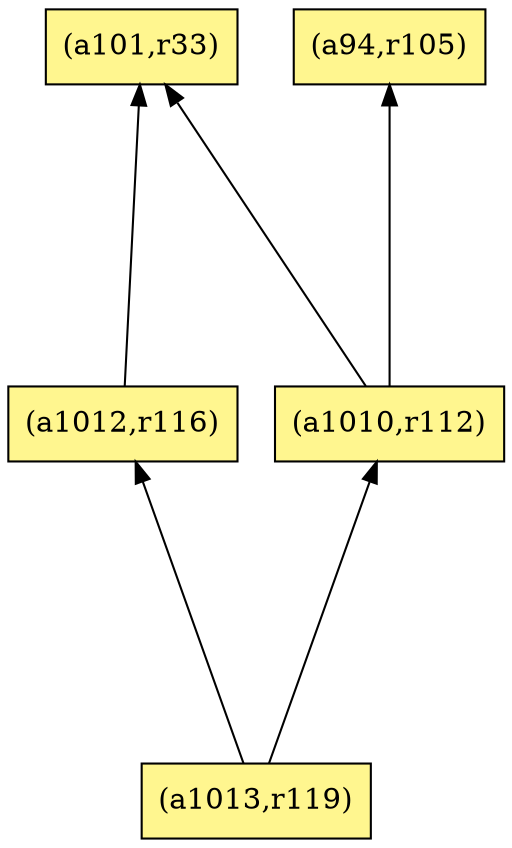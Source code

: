 digraph G {
rankdir=BT;ranksep="2.0";
"(a101,r33)" [shape=record,fillcolor=khaki1,style=filled,label="{(a101,r33)}"];
"(a1012,r116)" [shape=record,fillcolor=khaki1,style=filled,label="{(a1012,r116)}"];
"(a1010,r112)" [shape=record,fillcolor=khaki1,style=filled,label="{(a1010,r112)}"];
"(a94,r105)" [shape=record,fillcolor=khaki1,style=filled,label="{(a94,r105)}"];
"(a1013,r119)" [shape=record,fillcolor=khaki1,style=filled,label="{(a1013,r119)}"];
"(a1012,r116)" -> "(a101,r33)"
"(a1010,r112)" -> "(a101,r33)"
"(a1010,r112)" -> "(a94,r105)"
"(a1013,r119)" -> "(a1012,r116)"
"(a1013,r119)" -> "(a1010,r112)"
}